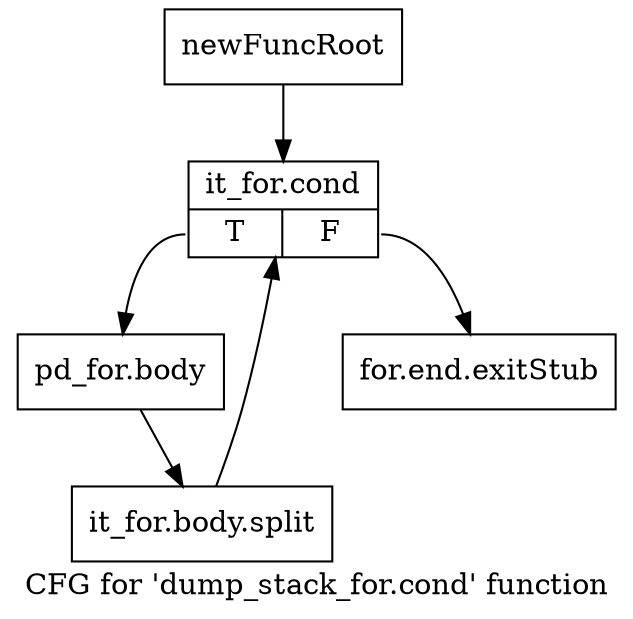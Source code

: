 digraph "CFG for 'dump_stack_for.cond' function" {
	label="CFG for 'dump_stack_for.cond' function";

	Node0x3de0600 [shape=record,label="{newFuncRoot}"];
	Node0x3de0600 -> Node0x3de06a0;
	Node0x3de0650 [shape=record,label="{for.end.exitStub}"];
	Node0x3de06a0 [shape=record,label="{it_for.cond|{<s0>T|<s1>F}}"];
	Node0x3de06a0:s0 -> Node0x3de06f0;
	Node0x3de06a0:s1 -> Node0x3de0650;
	Node0x3de06f0 [shape=record,label="{pd_for.body}"];
	Node0x3de06f0 -> Node0x4fb52f0;
	Node0x4fb52f0 [shape=record,label="{it_for.body.split}"];
	Node0x4fb52f0 -> Node0x3de06a0;
}
